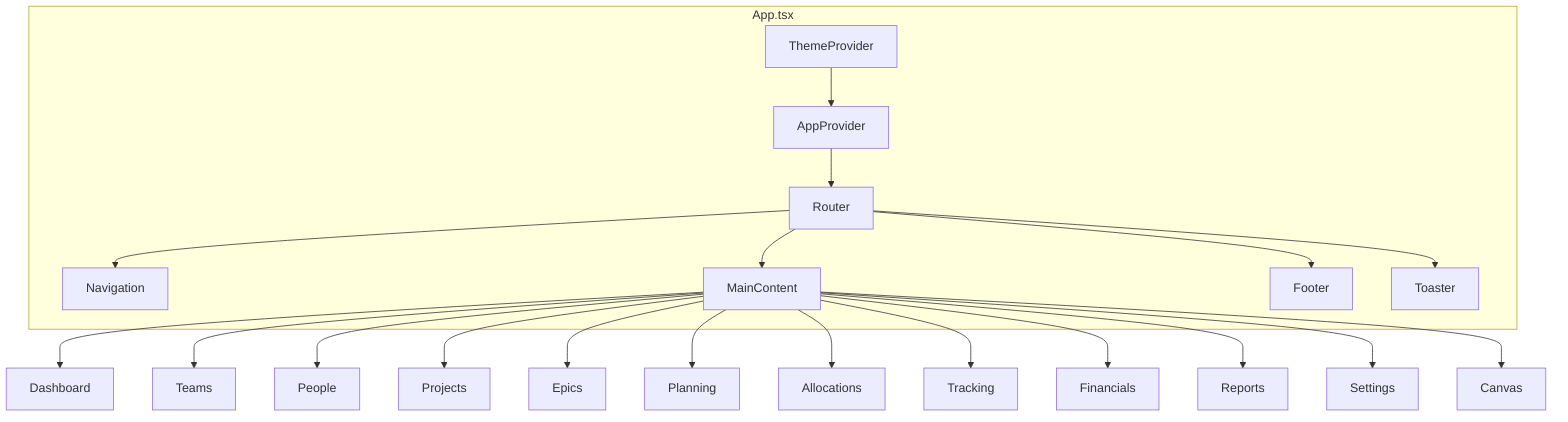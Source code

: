 graph TB
    subgraph App.tsx
        ThemeProvider --> AppProvider
        AppProvider --> Router
        Router --> Navigation
        Router --> MainContent
        Router --> Footer
        Router --> Toaster
    end
    MainContent --> Dashboard
    MainContent --> Teams
    MainContent --> People
    MainContent --> Projects
    MainContent --> Epics
    MainContent --> Planning
    MainContent --> Allocations
    MainContent --> Tracking
    MainContent --> Financials
    MainContent --> Reports
    MainContent --> Settings
    MainContent --> Canvas